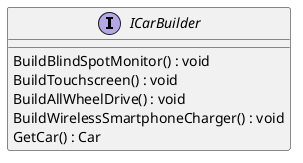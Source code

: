 @startuml
interface ICarBuilder {
    BuildBlindSpotMonitor() : void
    BuildTouchscreen() : void
    BuildAllWheelDrive() : void
    BuildWirelessSmartphoneCharger() : void
    GetCar() : Car
}
@enduml
